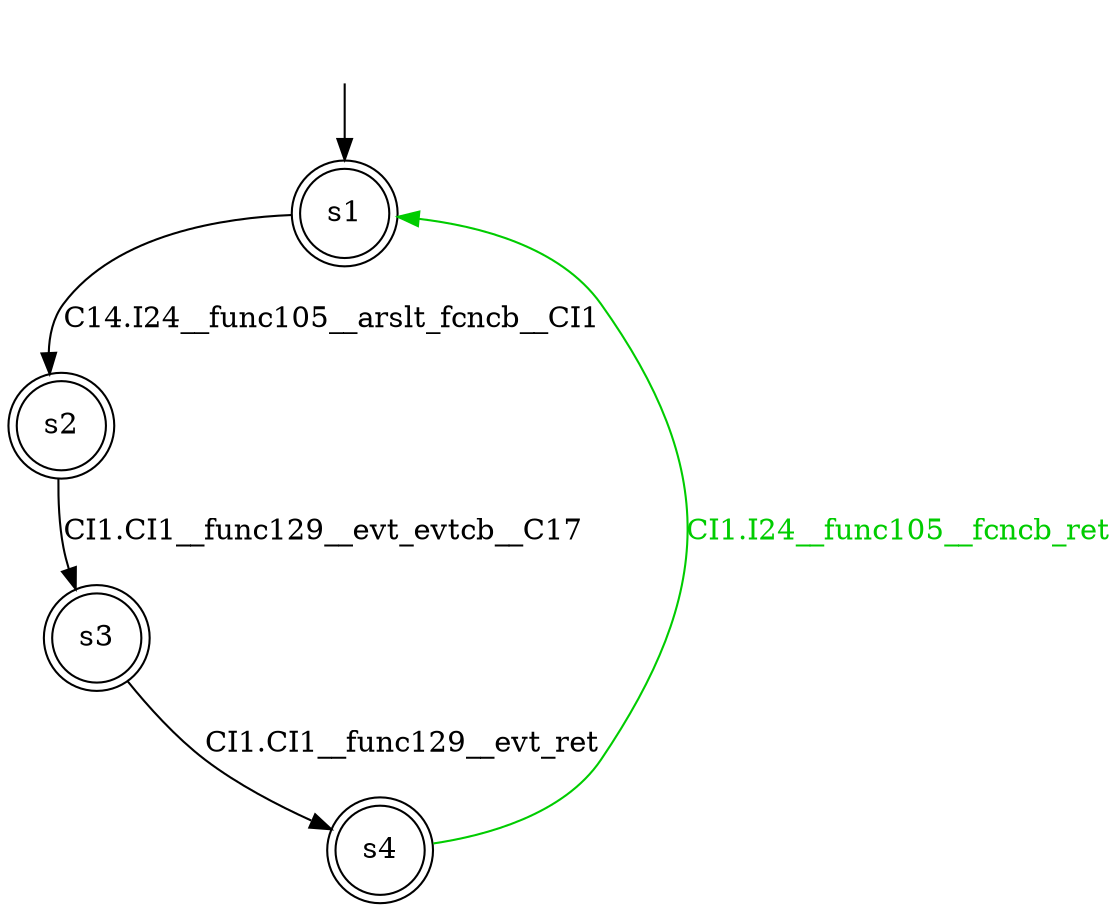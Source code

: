 digraph diffautomaton {
	1 [label=<s1> shape="doublecircle"];
	2 [label=<s2> shape="doublecircle"];
	3 [label=<s3> shape="doublecircle"];
	4 [label=<s4> shape="doublecircle"];
	__init1 [label=<> shape="none"];
	__init1 -> 1;
	1 -> 2 [label=<<font color="#000000">C14.I24__func105__arslt_fcncb__CI1</font>> id="1-0-2"];
	2 -> 3 [label=<<font color="#000000">CI1.CI1__func129__evt_evtcb__C17</font>> id="2-0-3"];
	3 -> 4 [label=<<font color="#000000">CI1.CI1__func129__evt_ret</font>> id="3-0-4"];
	4 -> 1 [label=<<font color="#00cc00">CI1.I24__func105__fcncb_ret</font>> color="#00cc00" id="4-0-1"];
}

